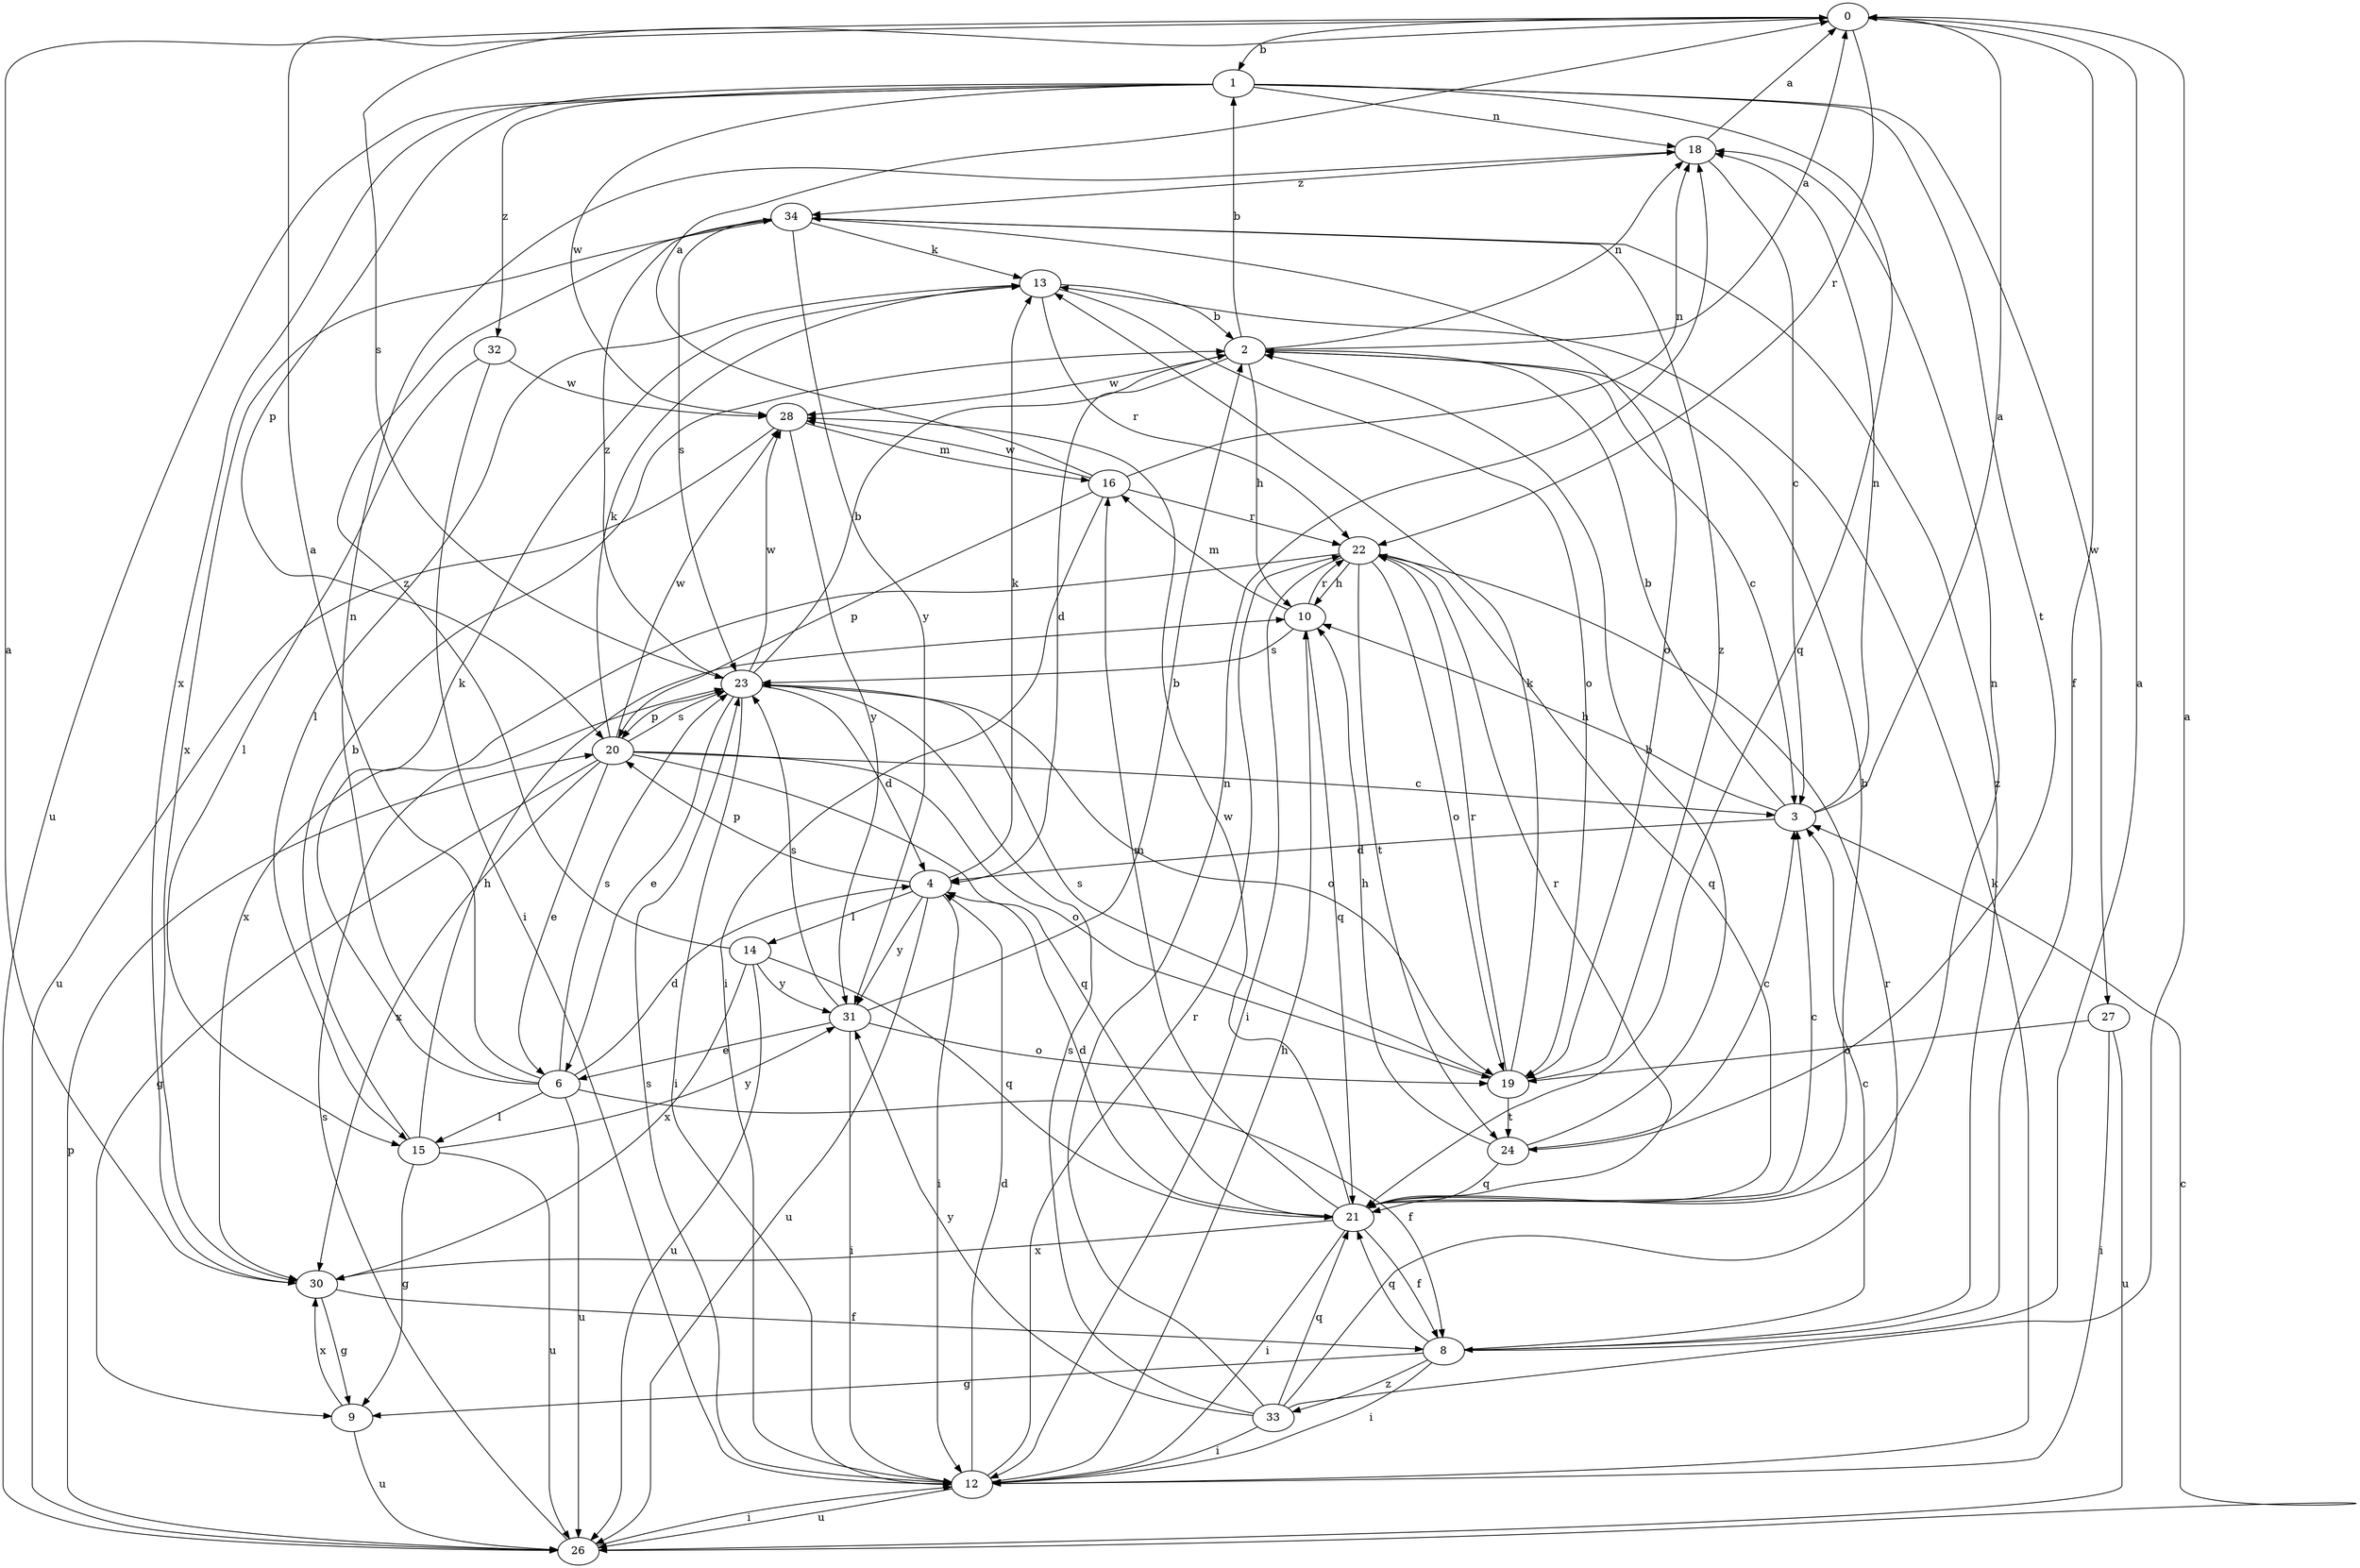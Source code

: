 strict digraph  {
0;
1;
2;
3;
4;
6;
8;
9;
10;
12;
13;
14;
15;
16;
18;
19;
20;
21;
22;
23;
24;
26;
27;
28;
30;
31;
32;
33;
34;
0 -> 1  [label=b];
0 -> 8  [label=f];
0 -> 22  [label=r];
0 -> 23  [label=s];
1 -> 18  [label=n];
1 -> 20  [label=p];
1 -> 21  [label=q];
1 -> 24  [label=t];
1 -> 26  [label=u];
1 -> 27  [label=w];
1 -> 28  [label=w];
1 -> 30  [label=x];
1 -> 32  [label=z];
2 -> 0  [label=a];
2 -> 1  [label=b];
2 -> 3  [label=c];
2 -> 4  [label=d];
2 -> 10  [label=h];
2 -> 18  [label=n];
2 -> 28  [label=w];
3 -> 0  [label=a];
3 -> 2  [label=b];
3 -> 4  [label=d];
3 -> 10  [label=h];
3 -> 18  [label=n];
4 -> 12  [label=i];
4 -> 13  [label=k];
4 -> 14  [label=l];
4 -> 20  [label=p];
4 -> 26  [label=u];
4 -> 31  [label=y];
6 -> 0  [label=a];
6 -> 4  [label=d];
6 -> 8  [label=f];
6 -> 13  [label=k];
6 -> 15  [label=l];
6 -> 18  [label=n];
6 -> 23  [label=s];
6 -> 26  [label=u];
8 -> 0  [label=a];
8 -> 3  [label=c];
8 -> 9  [label=g];
8 -> 12  [label=i];
8 -> 21  [label=q];
8 -> 33  [label=z];
8 -> 34  [label=z];
9 -> 26  [label=u];
9 -> 30  [label=x];
10 -> 16  [label=m];
10 -> 21  [label=q];
10 -> 22  [label=r];
10 -> 23  [label=s];
12 -> 4  [label=d];
12 -> 10  [label=h];
12 -> 13  [label=k];
12 -> 22  [label=r];
12 -> 23  [label=s];
12 -> 26  [label=u];
13 -> 2  [label=b];
13 -> 15  [label=l];
13 -> 19  [label=o];
13 -> 22  [label=r];
14 -> 21  [label=q];
14 -> 26  [label=u];
14 -> 30  [label=x];
14 -> 31  [label=y];
14 -> 34  [label=z];
15 -> 2  [label=b];
15 -> 9  [label=g];
15 -> 10  [label=h];
15 -> 26  [label=u];
15 -> 31  [label=y];
16 -> 0  [label=a];
16 -> 12  [label=i];
16 -> 18  [label=n];
16 -> 20  [label=p];
16 -> 22  [label=r];
16 -> 28  [label=w];
18 -> 0  [label=a];
18 -> 3  [label=c];
18 -> 34  [label=z];
19 -> 13  [label=k];
19 -> 22  [label=r];
19 -> 23  [label=s];
19 -> 24  [label=t];
19 -> 34  [label=z];
20 -> 3  [label=c];
20 -> 6  [label=e];
20 -> 9  [label=g];
20 -> 13  [label=k];
20 -> 19  [label=o];
20 -> 21  [label=q];
20 -> 23  [label=s];
20 -> 28  [label=w];
20 -> 30  [label=x];
21 -> 2  [label=b];
21 -> 3  [label=c];
21 -> 4  [label=d];
21 -> 8  [label=f];
21 -> 12  [label=i];
21 -> 16  [label=m];
21 -> 18  [label=n];
21 -> 22  [label=r];
21 -> 28  [label=w];
21 -> 30  [label=x];
22 -> 10  [label=h];
22 -> 12  [label=i];
22 -> 19  [label=o];
22 -> 21  [label=q];
22 -> 24  [label=t];
22 -> 30  [label=x];
23 -> 2  [label=b];
23 -> 4  [label=d];
23 -> 6  [label=e];
23 -> 12  [label=i];
23 -> 19  [label=o];
23 -> 20  [label=p];
23 -> 28  [label=w];
23 -> 34  [label=z];
24 -> 2  [label=b];
24 -> 3  [label=c];
24 -> 10  [label=h];
24 -> 21  [label=q];
26 -> 3  [label=c];
26 -> 12  [label=i];
26 -> 20  [label=p];
26 -> 23  [label=s];
27 -> 12  [label=i];
27 -> 19  [label=o];
27 -> 26  [label=u];
28 -> 16  [label=m];
28 -> 26  [label=u];
28 -> 31  [label=y];
30 -> 0  [label=a];
30 -> 8  [label=f];
30 -> 9  [label=g];
31 -> 2  [label=b];
31 -> 6  [label=e];
31 -> 12  [label=i];
31 -> 19  [label=o];
31 -> 23  [label=s];
32 -> 12  [label=i];
32 -> 15  [label=l];
32 -> 28  [label=w];
33 -> 0  [label=a];
33 -> 12  [label=i];
33 -> 18  [label=n];
33 -> 21  [label=q];
33 -> 22  [label=r];
33 -> 23  [label=s];
33 -> 31  [label=y];
34 -> 13  [label=k];
34 -> 19  [label=o];
34 -> 23  [label=s];
34 -> 30  [label=x];
34 -> 31  [label=y];
}
